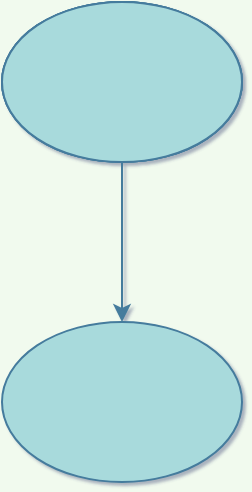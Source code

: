 <mxfile version="13.10.6" type="github">
  <diagram id="MUMXyOU7HDObhUd_YOJ3" name="Page-1">
    <mxGraphModel dx="985" dy="727" grid="1" gridSize="10" guides="1" tooltips="1" connect="1" arrows="1" fold="1" page="1" pageScale="1" pageWidth="827" pageHeight="1169" background="#F1FAEE" math="0" shadow="1">
      <root>
        <mxCell id="0" />
        <mxCell id="1" parent="0" />
        <mxCell id="P0x8mrIGS0JC-RaSxhTq-1" value="" style="ellipse;whiteSpace=wrap;html=1;fillColor=#A8DADC;strokeColor=#457B9D;fontColor=#1D3557;" vertex="1" parent="1">
          <mxGeometry x="350" y="330" width="120" height="80" as="geometry" />
        </mxCell>
        <mxCell id="P0x8mrIGS0JC-RaSxhTq-2" value="" style="ellipse;whiteSpace=wrap;html=1;fillColor=#A8DADC;strokeColor=#457B9D;fontColor=#1D3557;" vertex="1" parent="1">
          <mxGeometry x="350" y="330" width="120" height="80" as="geometry" />
        </mxCell>
        <mxCell id="P0x8mrIGS0JC-RaSxhTq-5" value="" style="edgeStyle=orthogonalEdgeStyle;rounded=0;orthogonalLoop=1;jettySize=auto;html=1;labelBackgroundColor=#F1FAEE;strokeColor=#457B9D;fontColor=#1D3557;" edge="1" parent="1" source="P0x8mrIGS0JC-RaSxhTq-3" target="P0x8mrIGS0JC-RaSxhTq-4">
          <mxGeometry relative="1" as="geometry" />
        </mxCell>
        <mxCell id="P0x8mrIGS0JC-RaSxhTq-3" value="" style="ellipse;whiteSpace=wrap;html=1;fillColor=#A8DADC;strokeColor=#457B9D;fontColor=#1D3557;" vertex="1" parent="1">
          <mxGeometry x="350" y="330" width="120" height="80" as="geometry" />
        </mxCell>
        <mxCell id="P0x8mrIGS0JC-RaSxhTq-4" value="" style="ellipse;whiteSpace=wrap;html=1;fillColor=#A8DADC;strokeColor=#457B9D;fontColor=#1D3557;" vertex="1" parent="1">
          <mxGeometry x="350" y="490" width="120" height="80" as="geometry" />
        </mxCell>
      </root>
    </mxGraphModel>
  </diagram>
</mxfile>
